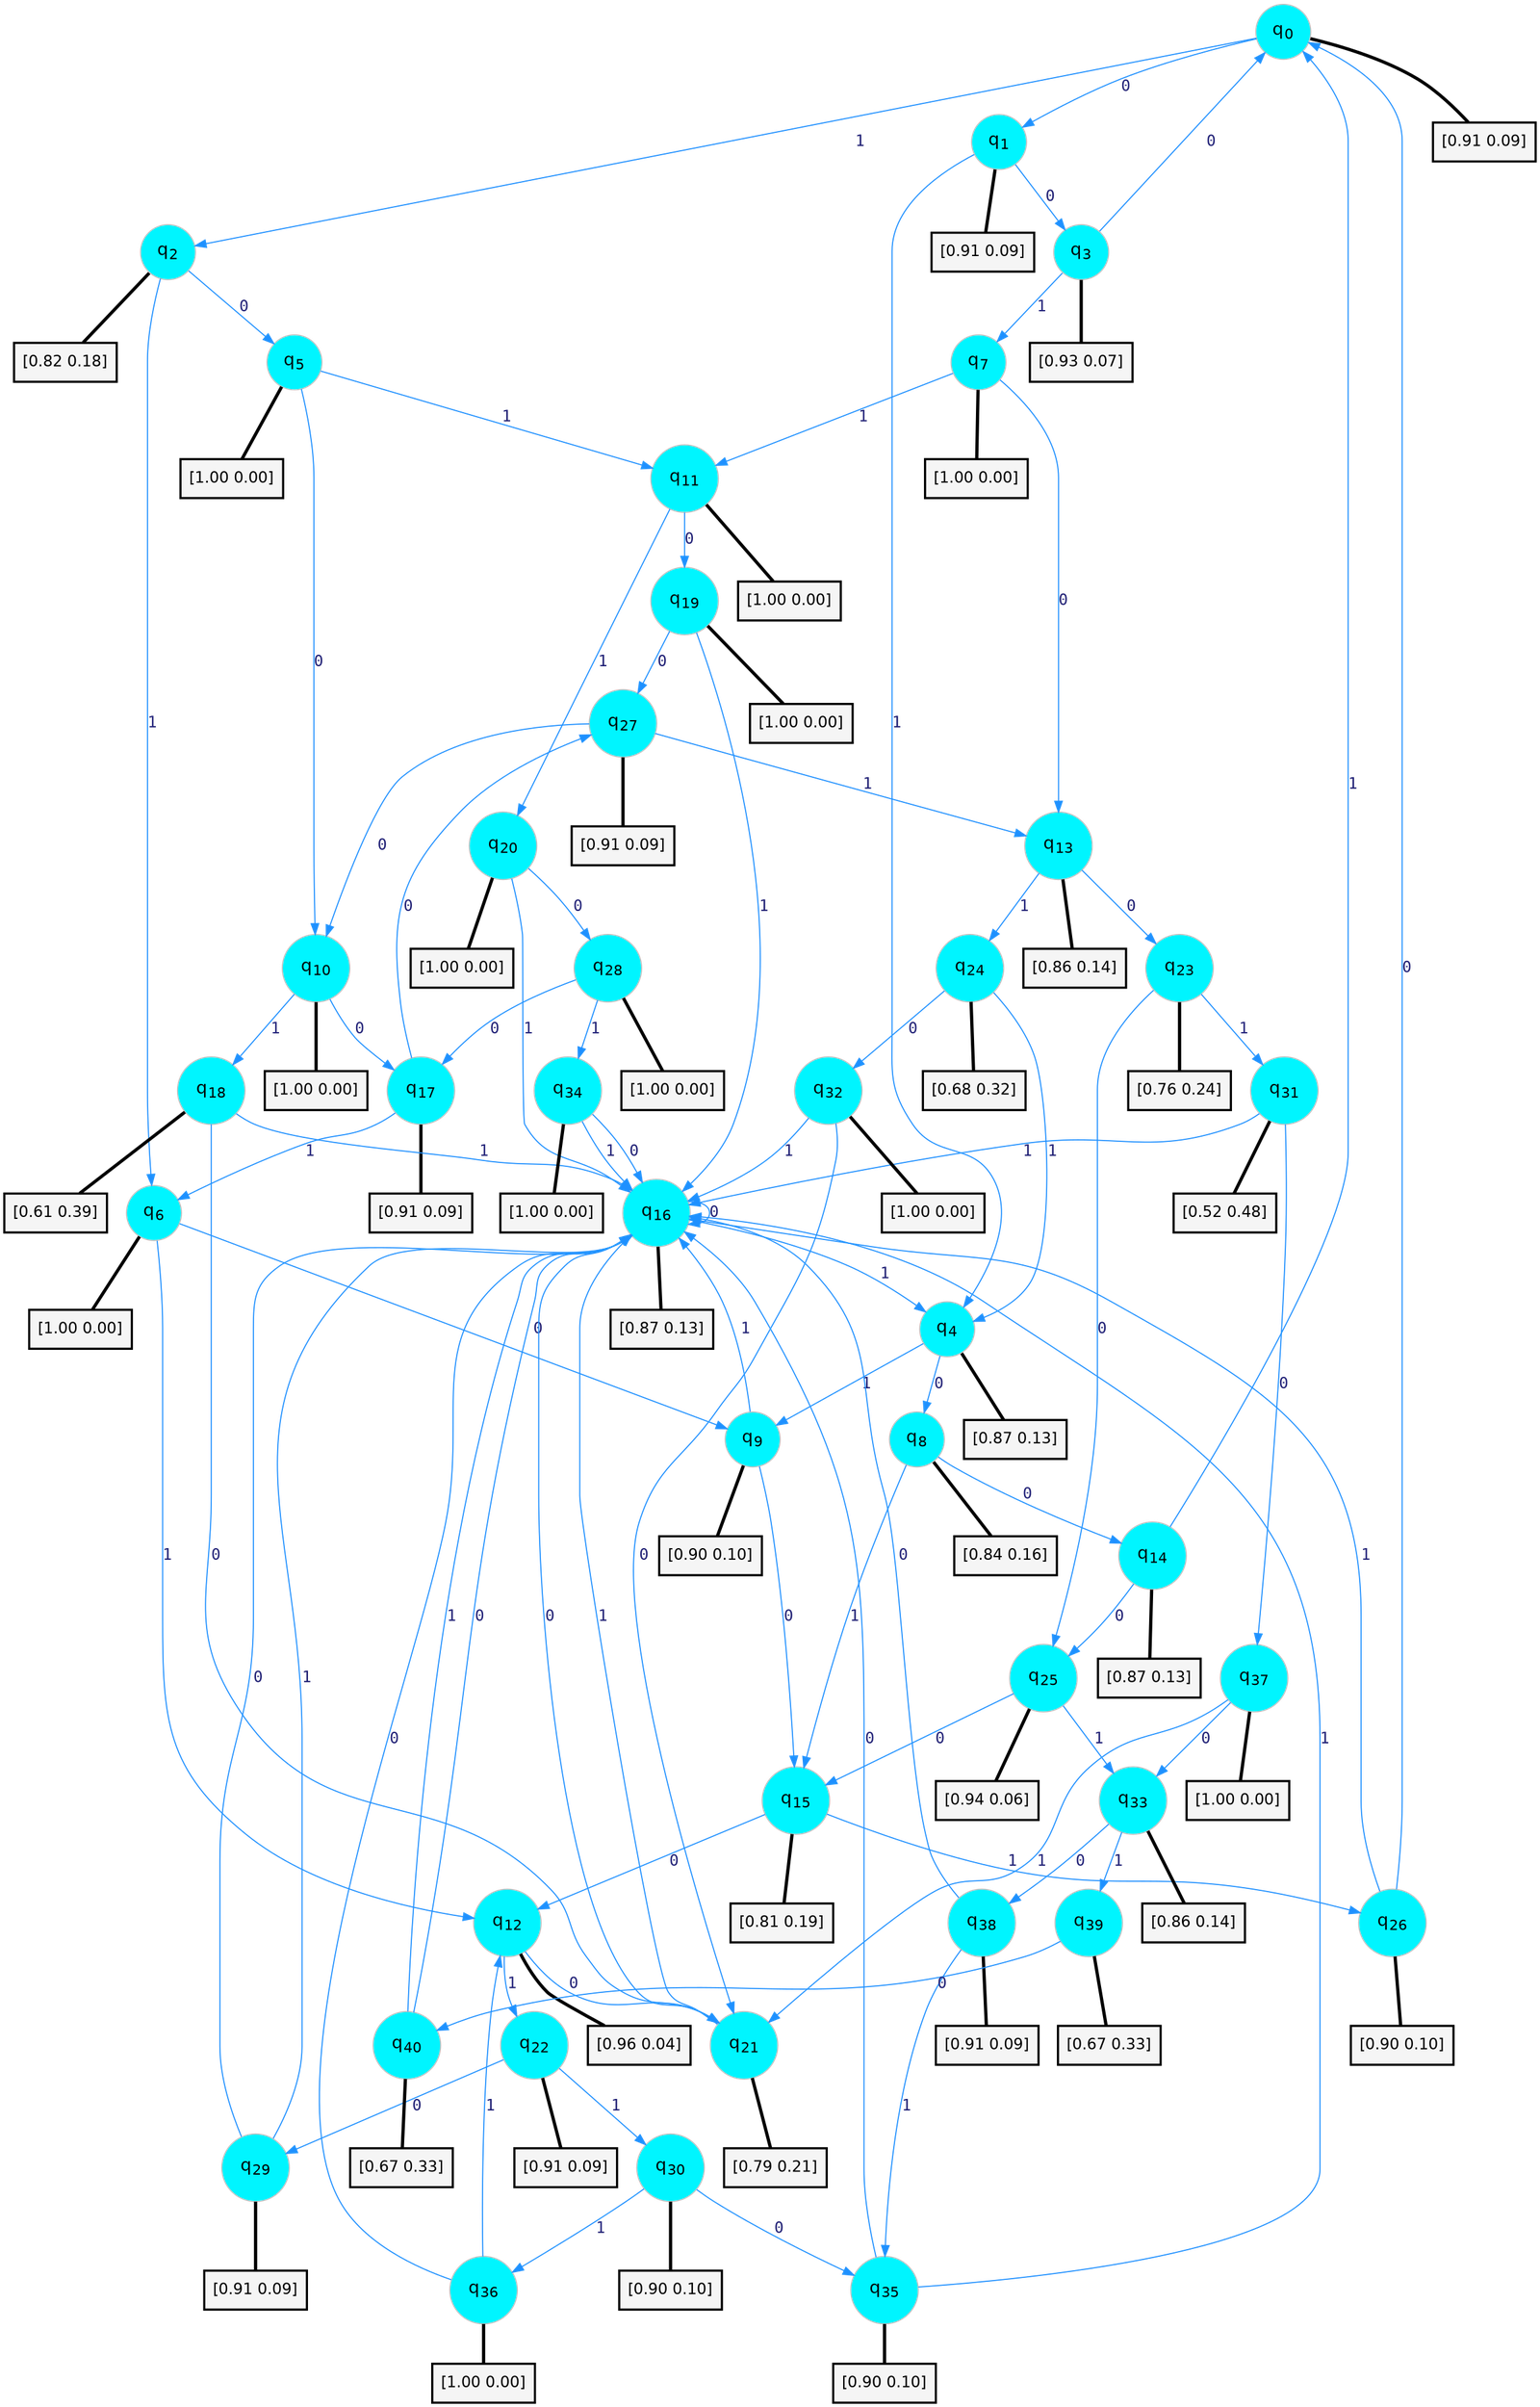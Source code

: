 digraph G {
graph [
bgcolor=transparent, dpi=300, rankdir=TD, size="40,25"];
node [
color=gray, fillcolor=turquoise1, fontcolor=black, fontname=Helvetica, fontsize=16, fontweight=bold, shape=circle, style=filled];
edge [
arrowsize=1, color=dodgerblue1, fontcolor=midnightblue, fontname=courier, fontweight=bold, penwidth=1, style=solid, weight=20];
0[label=<q<SUB>0</SUB>>];
1[label=<q<SUB>1</SUB>>];
2[label=<q<SUB>2</SUB>>];
3[label=<q<SUB>3</SUB>>];
4[label=<q<SUB>4</SUB>>];
5[label=<q<SUB>5</SUB>>];
6[label=<q<SUB>6</SUB>>];
7[label=<q<SUB>7</SUB>>];
8[label=<q<SUB>8</SUB>>];
9[label=<q<SUB>9</SUB>>];
10[label=<q<SUB>10</SUB>>];
11[label=<q<SUB>11</SUB>>];
12[label=<q<SUB>12</SUB>>];
13[label=<q<SUB>13</SUB>>];
14[label=<q<SUB>14</SUB>>];
15[label=<q<SUB>15</SUB>>];
16[label=<q<SUB>16</SUB>>];
17[label=<q<SUB>17</SUB>>];
18[label=<q<SUB>18</SUB>>];
19[label=<q<SUB>19</SUB>>];
20[label=<q<SUB>20</SUB>>];
21[label=<q<SUB>21</SUB>>];
22[label=<q<SUB>22</SUB>>];
23[label=<q<SUB>23</SUB>>];
24[label=<q<SUB>24</SUB>>];
25[label=<q<SUB>25</SUB>>];
26[label=<q<SUB>26</SUB>>];
27[label=<q<SUB>27</SUB>>];
28[label=<q<SUB>28</SUB>>];
29[label=<q<SUB>29</SUB>>];
30[label=<q<SUB>30</SUB>>];
31[label=<q<SUB>31</SUB>>];
32[label=<q<SUB>32</SUB>>];
33[label=<q<SUB>33</SUB>>];
34[label=<q<SUB>34</SUB>>];
35[label=<q<SUB>35</SUB>>];
36[label=<q<SUB>36</SUB>>];
37[label=<q<SUB>37</SUB>>];
38[label=<q<SUB>38</SUB>>];
39[label=<q<SUB>39</SUB>>];
40[label=<q<SUB>40</SUB>>];
41[label="[0.91 0.09]", shape=box,fontcolor=black, fontname=Helvetica, fontsize=14, penwidth=2, fillcolor=whitesmoke,color=black];
42[label="[0.91 0.09]", shape=box,fontcolor=black, fontname=Helvetica, fontsize=14, penwidth=2, fillcolor=whitesmoke,color=black];
43[label="[0.82 0.18]", shape=box,fontcolor=black, fontname=Helvetica, fontsize=14, penwidth=2, fillcolor=whitesmoke,color=black];
44[label="[0.93 0.07]", shape=box,fontcolor=black, fontname=Helvetica, fontsize=14, penwidth=2, fillcolor=whitesmoke,color=black];
45[label="[0.87 0.13]", shape=box,fontcolor=black, fontname=Helvetica, fontsize=14, penwidth=2, fillcolor=whitesmoke,color=black];
46[label="[1.00 0.00]", shape=box,fontcolor=black, fontname=Helvetica, fontsize=14, penwidth=2, fillcolor=whitesmoke,color=black];
47[label="[1.00 0.00]", shape=box,fontcolor=black, fontname=Helvetica, fontsize=14, penwidth=2, fillcolor=whitesmoke,color=black];
48[label="[1.00 0.00]", shape=box,fontcolor=black, fontname=Helvetica, fontsize=14, penwidth=2, fillcolor=whitesmoke,color=black];
49[label="[0.84 0.16]", shape=box,fontcolor=black, fontname=Helvetica, fontsize=14, penwidth=2, fillcolor=whitesmoke,color=black];
50[label="[0.90 0.10]", shape=box,fontcolor=black, fontname=Helvetica, fontsize=14, penwidth=2, fillcolor=whitesmoke,color=black];
51[label="[1.00 0.00]", shape=box,fontcolor=black, fontname=Helvetica, fontsize=14, penwidth=2, fillcolor=whitesmoke,color=black];
52[label="[1.00 0.00]", shape=box,fontcolor=black, fontname=Helvetica, fontsize=14, penwidth=2, fillcolor=whitesmoke,color=black];
53[label="[0.96 0.04]", shape=box,fontcolor=black, fontname=Helvetica, fontsize=14, penwidth=2, fillcolor=whitesmoke,color=black];
54[label="[0.86 0.14]", shape=box,fontcolor=black, fontname=Helvetica, fontsize=14, penwidth=2, fillcolor=whitesmoke,color=black];
55[label="[0.87 0.13]", shape=box,fontcolor=black, fontname=Helvetica, fontsize=14, penwidth=2, fillcolor=whitesmoke,color=black];
56[label="[0.81 0.19]", shape=box,fontcolor=black, fontname=Helvetica, fontsize=14, penwidth=2, fillcolor=whitesmoke,color=black];
57[label="[0.87 0.13]", shape=box,fontcolor=black, fontname=Helvetica, fontsize=14, penwidth=2, fillcolor=whitesmoke,color=black];
58[label="[0.91 0.09]", shape=box,fontcolor=black, fontname=Helvetica, fontsize=14, penwidth=2, fillcolor=whitesmoke,color=black];
59[label="[0.61 0.39]", shape=box,fontcolor=black, fontname=Helvetica, fontsize=14, penwidth=2, fillcolor=whitesmoke,color=black];
60[label="[1.00 0.00]", shape=box,fontcolor=black, fontname=Helvetica, fontsize=14, penwidth=2, fillcolor=whitesmoke,color=black];
61[label="[1.00 0.00]", shape=box,fontcolor=black, fontname=Helvetica, fontsize=14, penwidth=2, fillcolor=whitesmoke,color=black];
62[label="[0.79 0.21]", shape=box,fontcolor=black, fontname=Helvetica, fontsize=14, penwidth=2, fillcolor=whitesmoke,color=black];
63[label="[0.91 0.09]", shape=box,fontcolor=black, fontname=Helvetica, fontsize=14, penwidth=2, fillcolor=whitesmoke,color=black];
64[label="[0.76 0.24]", shape=box,fontcolor=black, fontname=Helvetica, fontsize=14, penwidth=2, fillcolor=whitesmoke,color=black];
65[label="[0.68 0.32]", shape=box,fontcolor=black, fontname=Helvetica, fontsize=14, penwidth=2, fillcolor=whitesmoke,color=black];
66[label="[0.94 0.06]", shape=box,fontcolor=black, fontname=Helvetica, fontsize=14, penwidth=2, fillcolor=whitesmoke,color=black];
67[label="[0.90 0.10]", shape=box,fontcolor=black, fontname=Helvetica, fontsize=14, penwidth=2, fillcolor=whitesmoke,color=black];
68[label="[0.91 0.09]", shape=box,fontcolor=black, fontname=Helvetica, fontsize=14, penwidth=2, fillcolor=whitesmoke,color=black];
69[label="[1.00 0.00]", shape=box,fontcolor=black, fontname=Helvetica, fontsize=14, penwidth=2, fillcolor=whitesmoke,color=black];
70[label="[0.91 0.09]", shape=box,fontcolor=black, fontname=Helvetica, fontsize=14, penwidth=2, fillcolor=whitesmoke,color=black];
71[label="[0.90 0.10]", shape=box,fontcolor=black, fontname=Helvetica, fontsize=14, penwidth=2, fillcolor=whitesmoke,color=black];
72[label="[0.52 0.48]", shape=box,fontcolor=black, fontname=Helvetica, fontsize=14, penwidth=2, fillcolor=whitesmoke,color=black];
73[label="[1.00 0.00]", shape=box,fontcolor=black, fontname=Helvetica, fontsize=14, penwidth=2, fillcolor=whitesmoke,color=black];
74[label="[0.86 0.14]", shape=box,fontcolor=black, fontname=Helvetica, fontsize=14, penwidth=2, fillcolor=whitesmoke,color=black];
75[label="[1.00 0.00]", shape=box,fontcolor=black, fontname=Helvetica, fontsize=14, penwidth=2, fillcolor=whitesmoke,color=black];
76[label="[0.90 0.10]", shape=box,fontcolor=black, fontname=Helvetica, fontsize=14, penwidth=2, fillcolor=whitesmoke,color=black];
77[label="[1.00 0.00]", shape=box,fontcolor=black, fontname=Helvetica, fontsize=14, penwidth=2, fillcolor=whitesmoke,color=black];
78[label="[1.00 0.00]", shape=box,fontcolor=black, fontname=Helvetica, fontsize=14, penwidth=2, fillcolor=whitesmoke,color=black];
79[label="[0.91 0.09]", shape=box,fontcolor=black, fontname=Helvetica, fontsize=14, penwidth=2, fillcolor=whitesmoke,color=black];
80[label="[0.67 0.33]", shape=box,fontcolor=black, fontname=Helvetica, fontsize=14, penwidth=2, fillcolor=whitesmoke,color=black];
81[label="[0.67 0.33]", shape=box,fontcolor=black, fontname=Helvetica, fontsize=14, penwidth=2, fillcolor=whitesmoke,color=black];
0->1 [label=0];
0->2 [label=1];
0->41 [arrowhead=none, penwidth=3,color=black];
1->3 [label=0];
1->4 [label=1];
1->42 [arrowhead=none, penwidth=3,color=black];
2->5 [label=0];
2->6 [label=1];
2->43 [arrowhead=none, penwidth=3,color=black];
3->0 [label=0];
3->7 [label=1];
3->44 [arrowhead=none, penwidth=3,color=black];
4->8 [label=0];
4->9 [label=1];
4->45 [arrowhead=none, penwidth=3,color=black];
5->10 [label=0];
5->11 [label=1];
5->46 [arrowhead=none, penwidth=3,color=black];
6->9 [label=0];
6->12 [label=1];
6->47 [arrowhead=none, penwidth=3,color=black];
7->13 [label=0];
7->11 [label=1];
7->48 [arrowhead=none, penwidth=3,color=black];
8->14 [label=0];
8->15 [label=1];
8->49 [arrowhead=none, penwidth=3,color=black];
9->15 [label=0];
9->16 [label=1];
9->50 [arrowhead=none, penwidth=3,color=black];
10->17 [label=0];
10->18 [label=1];
10->51 [arrowhead=none, penwidth=3,color=black];
11->19 [label=0];
11->20 [label=1];
11->52 [arrowhead=none, penwidth=3,color=black];
12->21 [label=0];
12->22 [label=1];
12->53 [arrowhead=none, penwidth=3,color=black];
13->23 [label=0];
13->24 [label=1];
13->54 [arrowhead=none, penwidth=3,color=black];
14->25 [label=0];
14->0 [label=1];
14->55 [arrowhead=none, penwidth=3,color=black];
15->12 [label=0];
15->26 [label=1];
15->56 [arrowhead=none, penwidth=3,color=black];
16->16 [label=0];
16->4 [label=1];
16->57 [arrowhead=none, penwidth=3,color=black];
17->27 [label=0];
17->6 [label=1];
17->58 [arrowhead=none, penwidth=3,color=black];
18->21 [label=0];
18->16 [label=1];
18->59 [arrowhead=none, penwidth=3,color=black];
19->27 [label=0];
19->16 [label=1];
19->60 [arrowhead=none, penwidth=3,color=black];
20->28 [label=0];
20->16 [label=1];
20->61 [arrowhead=none, penwidth=3,color=black];
21->16 [label=0];
21->16 [label=1];
21->62 [arrowhead=none, penwidth=3,color=black];
22->29 [label=0];
22->30 [label=1];
22->63 [arrowhead=none, penwidth=3,color=black];
23->25 [label=0];
23->31 [label=1];
23->64 [arrowhead=none, penwidth=3,color=black];
24->32 [label=0];
24->4 [label=1];
24->65 [arrowhead=none, penwidth=3,color=black];
25->15 [label=0];
25->33 [label=1];
25->66 [arrowhead=none, penwidth=3,color=black];
26->0 [label=0];
26->16 [label=1];
26->67 [arrowhead=none, penwidth=3,color=black];
27->10 [label=0];
27->13 [label=1];
27->68 [arrowhead=none, penwidth=3,color=black];
28->17 [label=0];
28->34 [label=1];
28->69 [arrowhead=none, penwidth=3,color=black];
29->16 [label=0];
29->16 [label=1];
29->70 [arrowhead=none, penwidth=3,color=black];
30->35 [label=0];
30->36 [label=1];
30->71 [arrowhead=none, penwidth=3,color=black];
31->37 [label=0];
31->16 [label=1];
31->72 [arrowhead=none, penwidth=3,color=black];
32->21 [label=0];
32->16 [label=1];
32->73 [arrowhead=none, penwidth=3,color=black];
33->38 [label=0];
33->39 [label=1];
33->74 [arrowhead=none, penwidth=3,color=black];
34->16 [label=0];
34->16 [label=1];
34->75 [arrowhead=none, penwidth=3,color=black];
35->16 [label=0];
35->16 [label=1];
35->76 [arrowhead=none, penwidth=3,color=black];
36->16 [label=0];
36->12 [label=1];
36->77 [arrowhead=none, penwidth=3,color=black];
37->33 [label=0];
37->21 [label=1];
37->78 [arrowhead=none, penwidth=3,color=black];
38->16 [label=0];
38->35 [label=1];
38->79 [arrowhead=none, penwidth=3,color=black];
39->40 [label=0];
39->80 [arrowhead=none, penwidth=3,color=black];
40->16 [label=0];
40->16 [label=1];
40->81 [arrowhead=none, penwidth=3,color=black];
}
